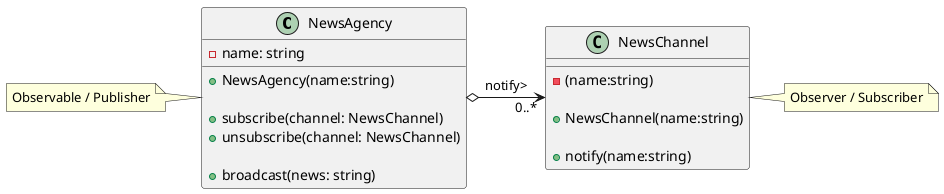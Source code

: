 @startuml Observer-Part-1

class NewsAgency{

    -name: string

    + NewsAgency(name:string)

    +subscribe(channel: NewsChannel)
    +unsubscribe(channel: NewsChannel)

    +broadcast(news: string)
}
note left of NewsAgency: Observable / Publisher

class NewsChannel{

    -(name:string)

    +NewsChannel(name:string)

    +notify(name:string)
}
note right of NewsChannel: Observer / Subscriber

NewsAgency o-right-> "0..*" NewsChannel: notify>

@enduml